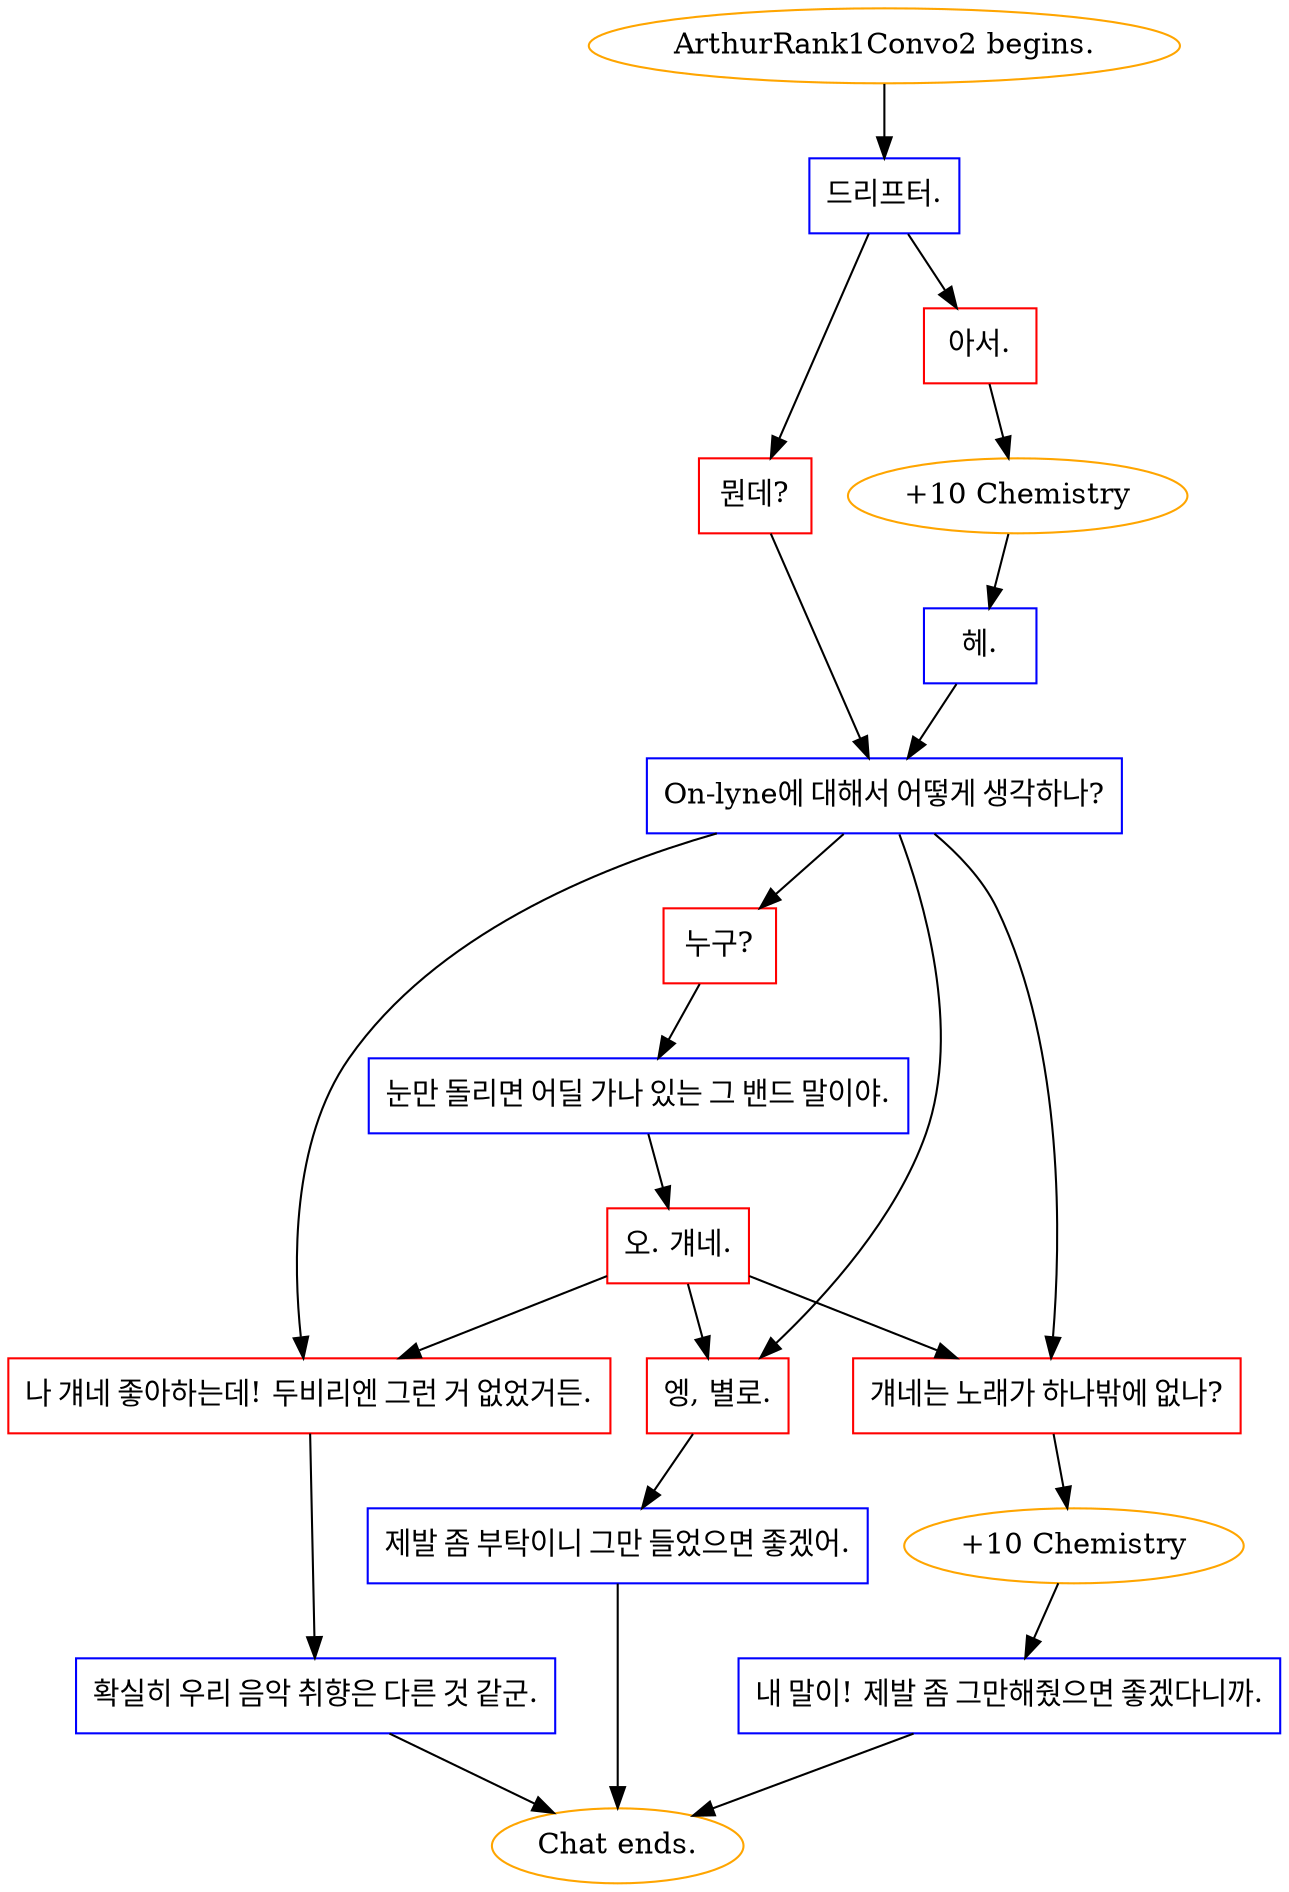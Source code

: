 digraph {
	"ArthurRank1Convo2 begins." [color=orange];
		"ArthurRank1Convo2 begins." -> j148647819;
	j148647819 [label="드리프터.",shape=box,color=blue];
		j148647819 -> j173421712;
		j148647819 -> j1461127627;
	j173421712 [label="아서.",shape=box,color=red];
		j173421712 -> j2552227372;
	j1461127627 [label="뭔데?",shape=box,color=red];
		j1461127627 -> j2318836200;
	j2552227372 [label="+10 Chemistry",color=orange];
		j2552227372 -> j3161691942;
	j2318836200 [label="On-lyne에 대해서 어떻게 생각하나?",shape=box,color=blue];
		j2318836200 -> j1646430884;
		j2318836200 -> j805631116;
		j2318836200 -> j2192792699;
		j2318836200 -> j259670216;
	j3161691942 [label="헤.",shape=box,color=blue];
		j3161691942 -> j2318836200;
	j1646430884 [label="누구?",shape=box,color=red];
		j1646430884 -> j3514429715;
	j805631116 [label="걔네는 노래가 하나밖에 없나?",shape=box,color=red];
		j805631116 -> j2377778874;
	j2192792699 [label="나 걔네 좋아하는데! 두비리엔 그런 거 없었거든.",shape=box,color=red];
		j2192792699 -> j581842120;
	j259670216 [label="엥, 별로.",shape=box,color=red];
		j259670216 -> j1061330738;
	j3514429715 [label="눈만 돌리면 어딜 가나 있는 그 밴드 말이야.",shape=box,color=blue];
		j3514429715 -> j4250876911;
	j2377778874 [label="+10 Chemistry",color=orange];
		j2377778874 -> j2488428746;
	j581842120 [label="확실히 우리 음악 취향은 다른 것 같군.",shape=box,color=blue];
		j581842120 -> "Chat ends.";
	j1061330738 [label="제발 좀 부탁이니 그만 들었으면 좋겠어.",shape=box,color=blue];
		j1061330738 -> "Chat ends.";
	j4250876911 [label="오. 걔네.",shape=box,color=red];
		j4250876911 -> j805631116;
		j4250876911 -> j2192792699;
		j4250876911 -> j259670216;
	j2488428746 [label="내 말이! 제발 좀 그만해줬으면 좋겠다니까.",shape=box,color=blue];
		j2488428746 -> "Chat ends.";
	"Chat ends." [color=orange];
}